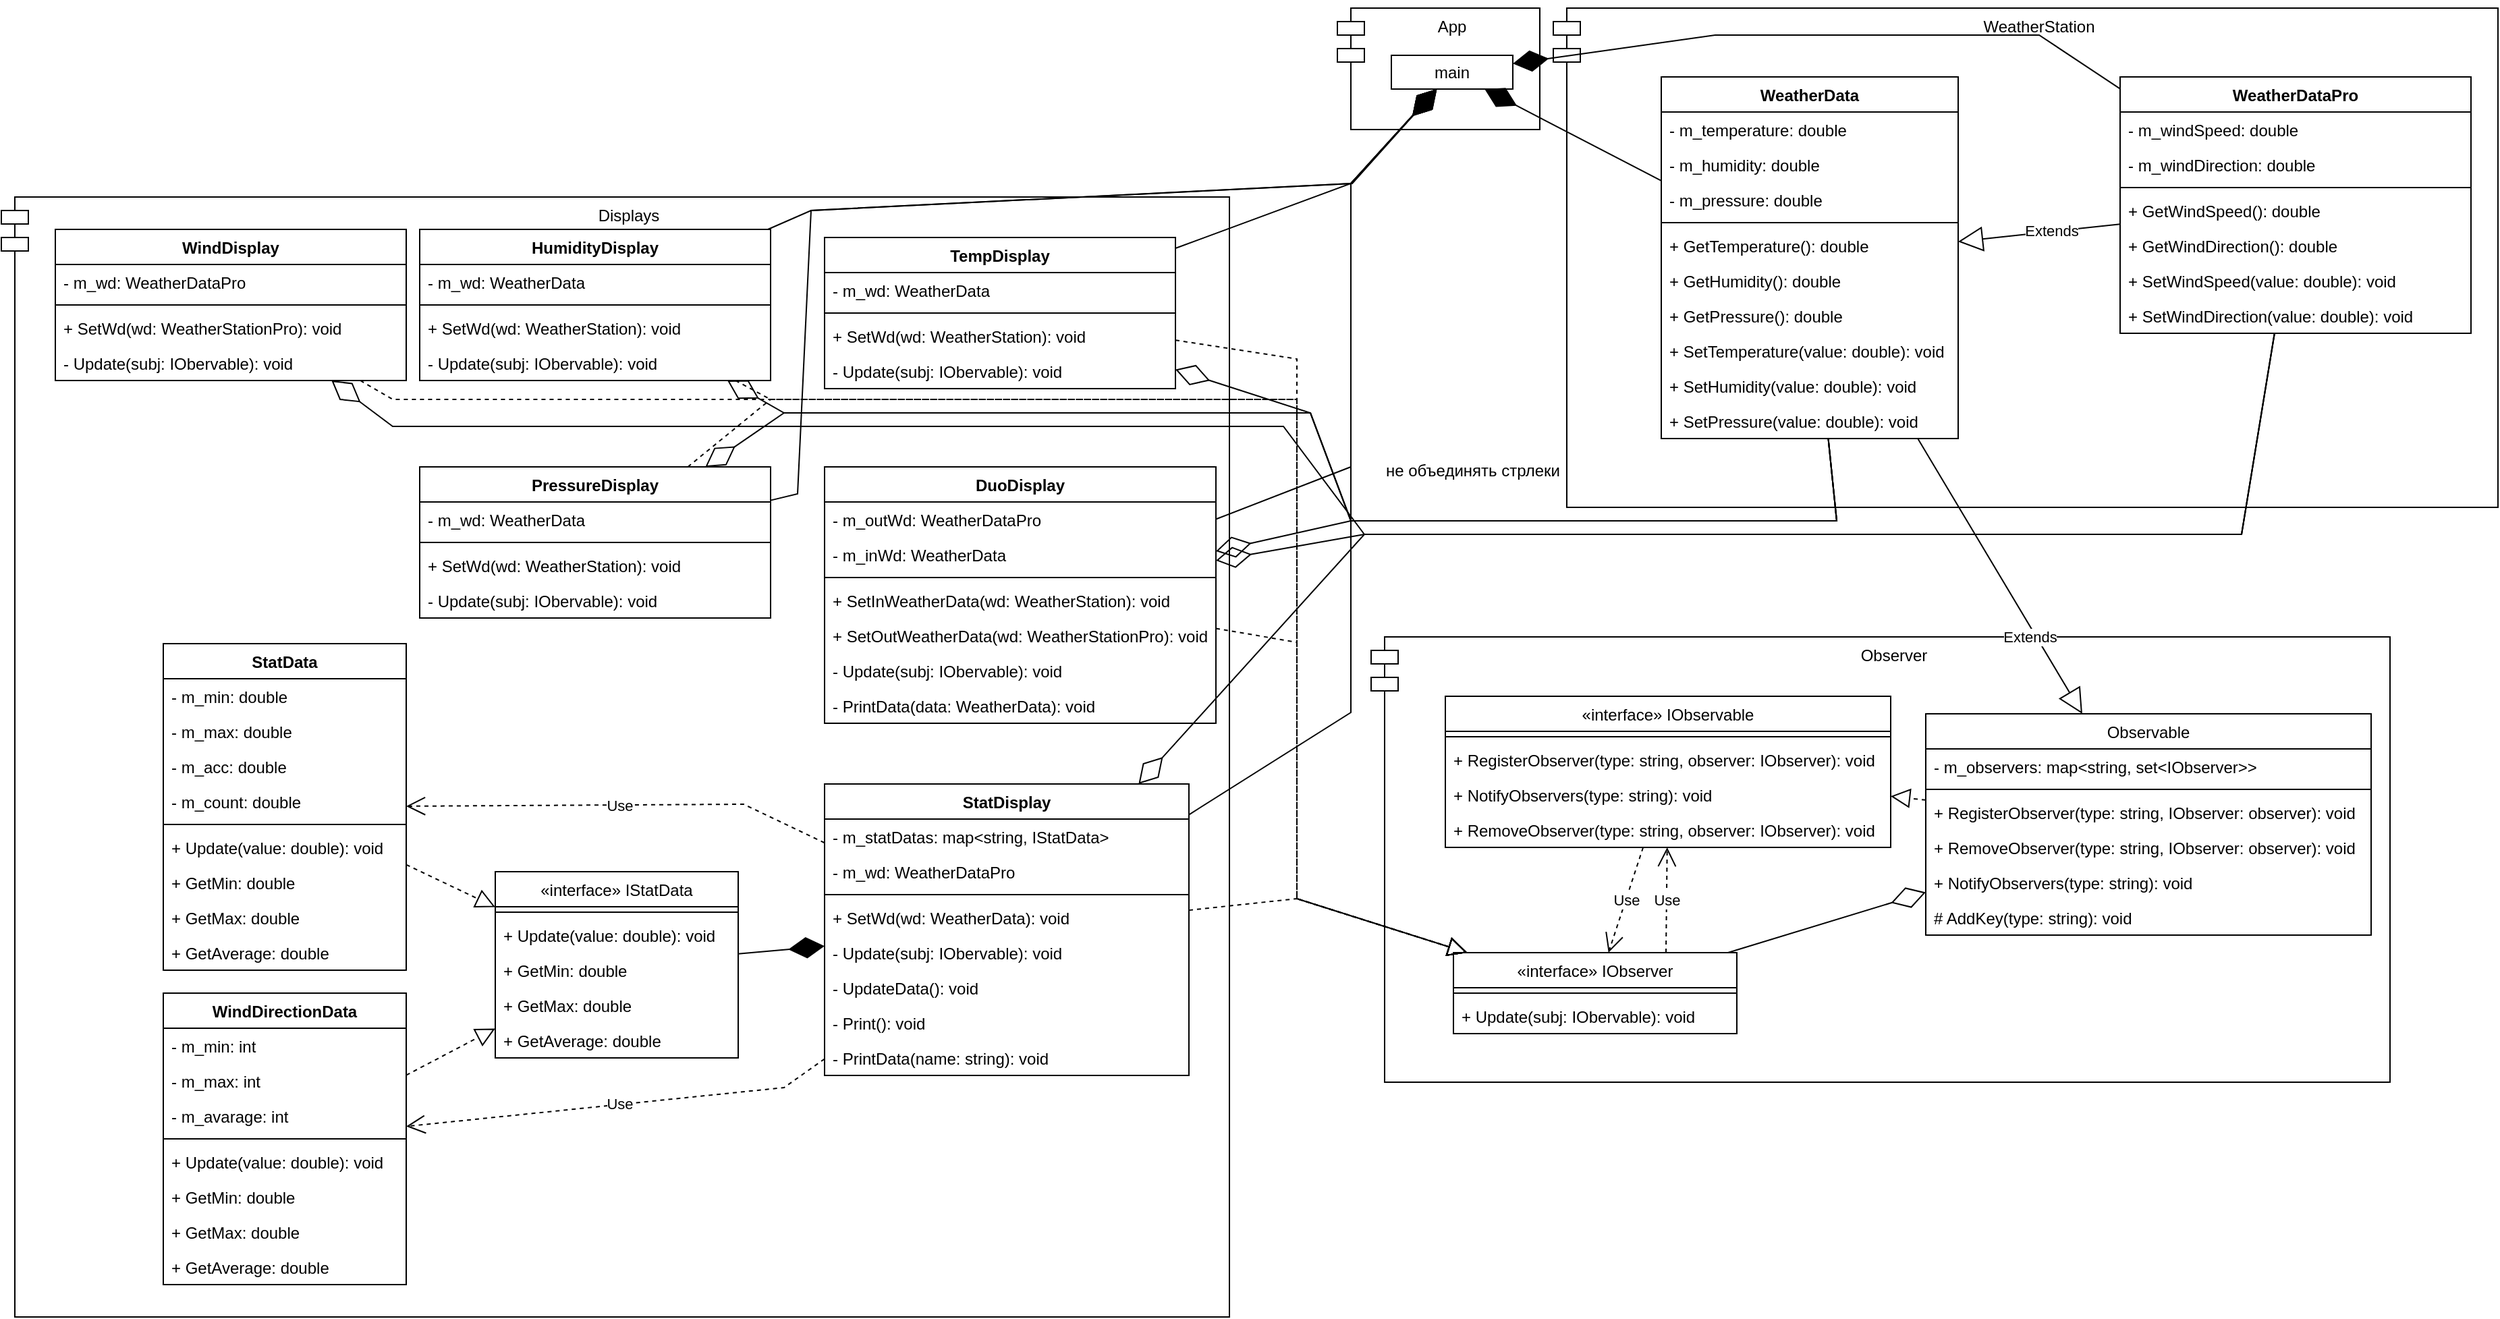 <mxfile version="24.7.17">
  <diagram name="Страница — 1" id="4deNuANHQ5EADNNbdOS4">
    <mxGraphModel dx="2531" dy="469" grid="1" gridSize="10" guides="1" tooltips="1" connect="1" arrows="1" fold="1" page="1" pageScale="1" pageWidth="827" pageHeight="1169" math="0" shadow="0">
      <root>
        <mxCell id="0" />
        <mxCell id="1" parent="0" />
        <mxCell id="X9zF3I0g8b5chQOHOK3T-1" value="App" style="shape=module;align=left;spacingLeft=20;align=center;verticalAlign=top;whiteSpace=wrap;html=1;" parent="1" vertex="1">
          <mxGeometry x="30" y="10" width="150" height="90" as="geometry" />
        </mxCell>
        <mxCell id="X9zF3I0g8b5chQOHOK3T-2" value="main" style="html=1;whiteSpace=wrap;" parent="1" vertex="1">
          <mxGeometry x="70" y="45" width="90" height="25" as="geometry" />
        </mxCell>
        <mxCell id="X9zF3I0g8b5chQOHOK3T-3" value="WeatherStation" style="shape=module;align=left;spacingLeft=20;align=center;verticalAlign=top;whiteSpace=wrap;html=1;" parent="1" vertex="1">
          <mxGeometry x="190" y="10" width="700" height="370" as="geometry" />
        </mxCell>
        <mxCell id="X9zF3I0g8b5chQOHOK3T-8" value="WeatherData" style="swimlane;fontStyle=1;align=center;verticalAlign=top;childLayout=stackLayout;horizontal=1;startSize=26;horizontalStack=0;resizeParent=1;resizeParentMax=0;resizeLast=0;collapsible=1;marginBottom=0;whiteSpace=wrap;html=1;" parent="1" vertex="1">
          <mxGeometry x="270" y="61" width="220" height="268" as="geometry" />
        </mxCell>
        <mxCell id="X9zF3I0g8b5chQOHOK3T-11" value="- m_temperature: double" style="text;strokeColor=none;fillColor=none;align=left;verticalAlign=top;spacingLeft=4;spacingRight=4;overflow=hidden;rotatable=0;points=[[0,0.5],[1,0.5]];portConstraint=eastwest;whiteSpace=wrap;html=1;" parent="X9zF3I0g8b5chQOHOK3T-8" vertex="1">
          <mxGeometry y="26" width="220" height="26" as="geometry" />
        </mxCell>
        <mxCell id="X9zF3I0g8b5chQOHOK3T-18" value="- m_humidity: double" style="text;strokeColor=none;fillColor=none;align=left;verticalAlign=top;spacingLeft=4;spacingRight=4;overflow=hidden;rotatable=0;points=[[0,0.5],[1,0.5]];portConstraint=eastwest;whiteSpace=wrap;html=1;" parent="X9zF3I0g8b5chQOHOK3T-8" vertex="1">
          <mxGeometry y="52" width="220" height="26" as="geometry" />
        </mxCell>
        <mxCell id="X9zF3I0g8b5chQOHOK3T-17" value="- m_pressure: double" style="text;strokeColor=none;fillColor=none;align=left;verticalAlign=top;spacingLeft=4;spacingRight=4;overflow=hidden;rotatable=0;points=[[0,0.5],[1,0.5]];portConstraint=eastwest;whiteSpace=wrap;html=1;" parent="X9zF3I0g8b5chQOHOK3T-8" vertex="1">
          <mxGeometry y="78" width="220" height="26" as="geometry" />
        </mxCell>
        <mxCell id="X9zF3I0g8b5chQOHOK3T-10" value="" style="line;strokeWidth=1;fillColor=none;align=left;verticalAlign=middle;spacingTop=-1;spacingLeft=3;spacingRight=3;rotatable=0;labelPosition=right;points=[];portConstraint=eastwest;strokeColor=inherit;" parent="X9zF3I0g8b5chQOHOK3T-8" vertex="1">
          <mxGeometry y="104" width="220" height="8" as="geometry" />
        </mxCell>
        <mxCell id="X9zF3I0g8b5chQOHOK3T-9" value="+ GetTemperature(): double" style="text;strokeColor=none;fillColor=none;align=left;verticalAlign=top;spacingLeft=4;spacingRight=4;overflow=hidden;rotatable=0;points=[[0,0.5],[1,0.5]];portConstraint=eastwest;whiteSpace=wrap;html=1;" parent="X9zF3I0g8b5chQOHOK3T-8" vertex="1">
          <mxGeometry y="112" width="220" height="26" as="geometry" />
        </mxCell>
        <mxCell id="X9zF3I0g8b5chQOHOK3T-12" value="+ GetHumidity(): double" style="text;strokeColor=none;fillColor=none;align=left;verticalAlign=top;spacingLeft=4;spacingRight=4;overflow=hidden;rotatable=0;points=[[0,0.5],[1,0.5]];portConstraint=eastwest;whiteSpace=wrap;html=1;" parent="X9zF3I0g8b5chQOHOK3T-8" vertex="1">
          <mxGeometry y="138" width="220" height="26" as="geometry" />
        </mxCell>
        <mxCell id="X9zF3I0g8b5chQOHOK3T-13" value="+ GetPressure(): double" style="text;strokeColor=none;fillColor=none;align=left;verticalAlign=top;spacingLeft=4;spacingRight=4;overflow=hidden;rotatable=0;points=[[0,0.5],[1,0.5]];portConstraint=eastwest;whiteSpace=wrap;html=1;" parent="X9zF3I0g8b5chQOHOK3T-8" vertex="1">
          <mxGeometry y="164" width="220" height="26" as="geometry" />
        </mxCell>
        <mxCell id="GiaRyGLhwe0pv0dSH9QE-2" value="+ SetTemperature(value: double): void" style="text;strokeColor=none;fillColor=none;align=left;verticalAlign=top;spacingLeft=4;spacingRight=4;overflow=hidden;rotatable=0;points=[[0,0.5],[1,0.5]];portConstraint=eastwest;whiteSpace=wrap;html=1;" parent="X9zF3I0g8b5chQOHOK3T-8" vertex="1">
          <mxGeometry y="190" width="220" height="26" as="geometry" />
        </mxCell>
        <mxCell id="GiaRyGLhwe0pv0dSH9QE-3" value="+ SetHumidity(value: double): void" style="text;strokeColor=none;fillColor=none;align=left;verticalAlign=top;spacingLeft=4;spacingRight=4;overflow=hidden;rotatable=0;points=[[0,0.5],[1,0.5]];portConstraint=eastwest;whiteSpace=wrap;html=1;" parent="X9zF3I0g8b5chQOHOK3T-8" vertex="1">
          <mxGeometry y="216" width="220" height="26" as="geometry" />
        </mxCell>
        <mxCell id="GiaRyGLhwe0pv0dSH9QE-1" value="+ SetPressure(value: double): void" style="text;strokeColor=none;fillColor=none;align=left;verticalAlign=top;spacingLeft=4;spacingRight=4;overflow=hidden;rotatable=0;points=[[0,0.5],[1,0.5]];portConstraint=eastwest;whiteSpace=wrap;html=1;" parent="X9zF3I0g8b5chQOHOK3T-8" vertex="1">
          <mxGeometry y="242" width="220" height="26" as="geometry" />
        </mxCell>
        <mxCell id="X9zF3I0g8b5chQOHOK3T-22" value="Observer" style="shape=module;align=left;spacingLeft=20;align=center;verticalAlign=top;whiteSpace=wrap;html=1;" parent="1" vertex="1">
          <mxGeometry x="55" y="476" width="755" height="330" as="geometry" />
        </mxCell>
        <mxCell id="X9zF3I0g8b5chQOHOK3T-24" value="&lt;span style=&quot;font-weight: 400;&quot;&gt;«interface» IObserver&lt;/span&gt;" style="swimlane;fontStyle=1;align=center;verticalAlign=top;childLayout=stackLayout;horizontal=1;startSize=26;horizontalStack=0;resizeParent=1;resizeParentMax=0;resizeLast=0;collapsible=1;marginBottom=0;whiteSpace=wrap;html=1;" parent="1" vertex="1">
          <mxGeometry x="116" y="710" width="210" height="60" as="geometry" />
        </mxCell>
        <mxCell id="X9zF3I0g8b5chQOHOK3T-26" value="" style="line;strokeWidth=1;fillColor=none;align=left;verticalAlign=middle;spacingTop=-1;spacingLeft=3;spacingRight=3;rotatable=0;labelPosition=right;points=[];portConstraint=eastwest;strokeColor=inherit;" parent="X9zF3I0g8b5chQOHOK3T-24" vertex="1">
          <mxGeometry y="26" width="210" height="8" as="geometry" />
        </mxCell>
        <mxCell id="X9zF3I0g8b5chQOHOK3T-27" value="+ Update(subj: IObervable): void" style="text;strokeColor=none;fillColor=none;align=left;verticalAlign=top;spacingLeft=4;spacingRight=4;overflow=hidden;rotatable=0;points=[[0,0.5],[1,0.5]];portConstraint=eastwest;whiteSpace=wrap;html=1;" parent="X9zF3I0g8b5chQOHOK3T-24" vertex="1">
          <mxGeometry y="34" width="210" height="26" as="geometry" />
        </mxCell>
        <mxCell id="X9zF3I0g8b5chQOHOK3T-30" value="&lt;span style=&quot;font-weight: 400;&quot;&gt;«interface» IObservable&lt;/span&gt;" style="swimlane;fontStyle=1;align=center;verticalAlign=top;childLayout=stackLayout;horizontal=1;startSize=26;horizontalStack=0;resizeParent=1;resizeParentMax=0;resizeLast=0;collapsible=1;marginBottom=0;whiteSpace=wrap;html=1;" parent="1" vertex="1">
          <mxGeometry x="110" y="520" width="330" height="112" as="geometry" />
        </mxCell>
        <mxCell id="X9zF3I0g8b5chQOHOK3T-31" value="" style="line;strokeWidth=1;fillColor=none;align=left;verticalAlign=middle;spacingTop=-1;spacingLeft=3;spacingRight=3;rotatable=0;labelPosition=right;points=[];portConstraint=eastwest;strokeColor=inherit;" parent="X9zF3I0g8b5chQOHOK3T-30" vertex="1">
          <mxGeometry y="26" width="330" height="8" as="geometry" />
        </mxCell>
        <mxCell id="X9zF3I0g8b5chQOHOK3T-32" value="+ RegisterObserver(type: string, observer: IObserver): void" style="text;strokeColor=none;fillColor=none;align=left;verticalAlign=top;spacingLeft=4;spacingRight=4;overflow=hidden;rotatable=0;points=[[0,0.5],[1,0.5]];portConstraint=eastwest;whiteSpace=wrap;html=1;" parent="X9zF3I0g8b5chQOHOK3T-30" vertex="1">
          <mxGeometry y="34" width="330" height="26" as="geometry" />
        </mxCell>
        <mxCell id="X9zF3I0g8b5chQOHOK3T-34" value="+ NotifyObservers(type: string): void" style="text;strokeColor=none;fillColor=none;align=left;verticalAlign=top;spacingLeft=4;spacingRight=4;overflow=hidden;rotatable=0;points=[[0,0.5],[1,0.5]];portConstraint=eastwest;whiteSpace=wrap;html=1;" parent="X9zF3I0g8b5chQOHOK3T-30" vertex="1">
          <mxGeometry y="60" width="330" height="26" as="geometry" />
        </mxCell>
        <mxCell id="X9zF3I0g8b5chQOHOK3T-33" value="+ RemoveObserver(type: string, observer: IObserver): void" style="text;strokeColor=none;fillColor=none;align=left;verticalAlign=top;spacingLeft=4;spacingRight=4;overflow=hidden;rotatable=0;points=[[0,0.5],[1,0.5]];portConstraint=eastwest;whiteSpace=wrap;html=1;" parent="X9zF3I0g8b5chQOHOK3T-30" vertex="1">
          <mxGeometry y="86" width="330" height="26" as="geometry" />
        </mxCell>
        <mxCell id="X9zF3I0g8b5chQOHOK3T-35" value="Use" style="endArrow=open;endSize=12;dashed=1;html=1;rounded=0;" parent="1" source="X9zF3I0g8b5chQOHOK3T-30" target="X9zF3I0g8b5chQOHOK3T-24" edge="1">
          <mxGeometry width="160" relative="1" as="geometry">
            <mxPoint x="270" y="600" as="sourcePoint" />
            <mxPoint x="430" y="600" as="targetPoint" />
          </mxGeometry>
        </mxCell>
        <mxCell id="X9zF3I0g8b5chQOHOK3T-36" value="&lt;span style=&quot;font-weight: normal;&quot;&gt;Observable&lt;/span&gt;" style="swimlane;fontStyle=1;align=center;verticalAlign=top;childLayout=stackLayout;horizontal=1;startSize=26;horizontalStack=0;resizeParent=1;resizeParentMax=0;resizeLast=0;collapsible=1;marginBottom=0;whiteSpace=wrap;html=1;" parent="1" vertex="1">
          <mxGeometry x="466" y="533" width="330" height="164" as="geometry" />
        </mxCell>
        <mxCell id="X9zF3I0g8b5chQOHOK3T-37" value="- m_observers: map&amp;lt;string, set&amp;lt;IObserver&amp;gt;&amp;gt;" style="text;strokeColor=none;fillColor=none;align=left;verticalAlign=top;spacingLeft=4;spacingRight=4;overflow=hidden;rotatable=0;points=[[0,0.5],[1,0.5]];portConstraint=eastwest;whiteSpace=wrap;html=1;" parent="X9zF3I0g8b5chQOHOK3T-36" vertex="1">
          <mxGeometry y="26" width="330" height="26" as="geometry" />
        </mxCell>
        <mxCell id="X9zF3I0g8b5chQOHOK3T-38" value="" style="line;strokeWidth=1;fillColor=none;align=left;verticalAlign=middle;spacingTop=-1;spacingLeft=3;spacingRight=3;rotatable=0;labelPosition=right;points=[];portConstraint=eastwest;strokeColor=inherit;" parent="X9zF3I0g8b5chQOHOK3T-36" vertex="1">
          <mxGeometry y="52" width="330" height="8" as="geometry" />
        </mxCell>
        <mxCell id="X9zF3I0g8b5chQOHOK3T-46" value="+ RegisterObserver(type: string,&amp;nbsp;IObserver: observer): void" style="text;strokeColor=none;fillColor=none;align=left;verticalAlign=top;spacingLeft=4;spacingRight=4;overflow=hidden;rotatable=0;points=[[0,0.5],[1,0.5]];portConstraint=eastwest;whiteSpace=wrap;html=1;" parent="X9zF3I0g8b5chQOHOK3T-36" vertex="1">
          <mxGeometry y="60" width="330" height="26" as="geometry" />
        </mxCell>
        <mxCell id="X9zF3I0g8b5chQOHOK3T-48" value="+ RemoveObserver(type: string,&amp;nbsp;IObserver: observer): void" style="text;strokeColor=none;fillColor=none;align=left;verticalAlign=top;spacingLeft=4;spacingRight=4;overflow=hidden;rotatable=0;points=[[0,0.5],[1,0.5]];portConstraint=eastwest;whiteSpace=wrap;html=1;" parent="X9zF3I0g8b5chQOHOK3T-36" vertex="1">
          <mxGeometry y="86" width="330" height="26" as="geometry" />
        </mxCell>
        <mxCell id="X9zF3I0g8b5chQOHOK3T-47" value="+ NotifyObservers(type: string): void" style="text;strokeColor=none;fillColor=none;align=left;verticalAlign=top;spacingLeft=4;spacingRight=4;overflow=hidden;rotatable=0;points=[[0,0.5],[1,0.5]];portConstraint=eastwest;whiteSpace=wrap;html=1;" parent="X9zF3I0g8b5chQOHOK3T-36" vertex="1">
          <mxGeometry y="112" width="330" height="26" as="geometry" />
        </mxCell>
        <mxCell id="VK-JiEZhi4kKgWjQG9cV-28" value="# AddKey(type: string): void" style="text;strokeColor=none;fillColor=none;align=left;verticalAlign=top;spacingLeft=4;spacingRight=4;overflow=hidden;rotatable=0;points=[[0,0.5],[1,0.5]];portConstraint=eastwest;whiteSpace=wrap;html=1;" vertex="1" parent="X9zF3I0g8b5chQOHOK3T-36">
          <mxGeometry y="138" width="330" height="26" as="geometry" />
        </mxCell>
        <mxCell id="X9zF3I0g8b5chQOHOK3T-40" value="" style="endArrow=block;dashed=1;endFill=0;endSize=12;html=1;rounded=0;" parent="1" source="X9zF3I0g8b5chQOHOK3T-36" target="X9zF3I0g8b5chQOHOK3T-30" edge="1">
          <mxGeometry width="160" relative="1" as="geometry">
            <mxPoint x="360" y="570" as="sourcePoint" />
            <mxPoint x="520" y="570" as="targetPoint" />
          </mxGeometry>
        </mxCell>
        <mxCell id="X9zF3I0g8b5chQOHOK3T-41" value="" style="endArrow=diamondThin;endFill=0;endSize=24;html=1;rounded=0;" parent="1" source="X9zF3I0g8b5chQOHOK3T-24" target="X9zF3I0g8b5chQOHOK3T-36" edge="1">
          <mxGeometry width="160" relative="1" as="geometry">
            <mxPoint x="300" y="580" as="sourcePoint" />
            <mxPoint x="460" y="580" as="targetPoint" />
          </mxGeometry>
        </mxCell>
        <mxCell id="X9zF3I0g8b5chQOHOK3T-50" value="Extends" style="endArrow=block;endSize=16;endFill=0;html=1;rounded=0;" parent="1" source="X9zF3I0g8b5chQOHOK3T-8" target="X9zF3I0g8b5chQOHOK3T-36" edge="1">
          <mxGeometry x="0.424" y="-4" width="160" relative="1" as="geometry">
            <mxPoint x="450" y="380" as="sourcePoint" />
            <mxPoint x="610" y="380" as="targetPoint" />
            <mxPoint as="offset" />
          </mxGeometry>
        </mxCell>
        <mxCell id="X9zF3I0g8b5chQOHOK3T-51" value="" style="endArrow=diamondThin;endFill=1;endSize=24;html=1;rounded=0;" parent="1" source="X9zF3I0g8b5chQOHOK3T-8" target="X9zF3I0g8b5chQOHOK3T-2" edge="1">
          <mxGeometry width="160" relative="1" as="geometry">
            <mxPoint x="330" y="260" as="sourcePoint" />
            <mxPoint x="490" y="260" as="targetPoint" />
            <Array as="points" />
          </mxGeometry>
        </mxCell>
        <mxCell id="X9zF3I0g8b5chQOHOK3T-52" value="Displays" style="shape=module;align=left;spacingLeft=20;align=center;verticalAlign=top;whiteSpace=wrap;html=1;" parent="1" vertex="1">
          <mxGeometry x="-960" y="150" width="910" height="830" as="geometry" />
        </mxCell>
        <mxCell id="jy5OdVflBe2gnvI7Ln2x-2" value="DuoDisplay" style="swimlane;fontStyle=1;align=center;verticalAlign=top;childLayout=stackLayout;horizontal=1;startSize=26;horizontalStack=0;resizeParent=1;resizeParentMax=0;resizeLast=0;collapsible=1;marginBottom=0;whiteSpace=wrap;html=1;" parent="1" vertex="1">
          <mxGeometry x="-350" y="350" width="290" height="190" as="geometry" />
        </mxCell>
        <mxCell id="jy5OdVflBe2gnvI7Ln2x-3" value="- m_outWd: WeatherDataPro" style="text;strokeColor=none;fillColor=none;align=left;verticalAlign=top;spacingLeft=4;spacingRight=4;overflow=hidden;rotatable=0;points=[[0,0.5],[1,0.5]];portConstraint=eastwest;whiteSpace=wrap;html=1;" parent="jy5OdVflBe2gnvI7Ln2x-2" vertex="1">
          <mxGeometry y="26" width="290" height="26" as="geometry" />
        </mxCell>
        <mxCell id="jy5OdVflBe2gnvI7Ln2x-7" value="- m_inWd: WeatherData" style="text;strokeColor=none;fillColor=none;align=left;verticalAlign=top;spacingLeft=4;spacingRight=4;overflow=hidden;rotatable=0;points=[[0,0.5],[1,0.5]];portConstraint=eastwest;whiteSpace=wrap;html=1;" parent="jy5OdVflBe2gnvI7Ln2x-2" vertex="1">
          <mxGeometry y="52" width="290" height="26" as="geometry" />
        </mxCell>
        <mxCell id="jy5OdVflBe2gnvI7Ln2x-4" value="" style="line;strokeWidth=1;fillColor=none;align=left;verticalAlign=middle;spacingTop=-1;spacingLeft=3;spacingRight=3;rotatable=0;labelPosition=right;points=[];portConstraint=eastwest;strokeColor=inherit;" parent="jy5OdVflBe2gnvI7Ln2x-2" vertex="1">
          <mxGeometry y="78" width="290" height="8" as="geometry" />
        </mxCell>
        <mxCell id="GiaRyGLhwe0pv0dSH9QE-6" value="+ SetInWeatherData(wd: WeatherStation): void" style="text;strokeColor=none;fillColor=none;align=left;verticalAlign=top;spacingLeft=4;spacingRight=4;overflow=hidden;rotatable=0;points=[[0,0.5],[1,0.5]];portConstraint=eastwest;whiteSpace=wrap;html=1;" parent="jy5OdVflBe2gnvI7Ln2x-2" vertex="1">
          <mxGeometry y="86" width="290" height="26" as="geometry" />
        </mxCell>
        <mxCell id="GiaRyGLhwe0pv0dSH9QE-8" value="+ SetOutWeatherData(wd: WeatherStationPro): void" style="text;strokeColor=none;fillColor=none;align=left;verticalAlign=top;spacingLeft=4;spacingRight=4;overflow=hidden;rotatable=0;points=[[0,0.5],[1,0.5]];portConstraint=eastwest;whiteSpace=wrap;html=1;" parent="jy5OdVflBe2gnvI7Ln2x-2" vertex="1">
          <mxGeometry y="112" width="290" height="26" as="geometry" />
        </mxCell>
        <mxCell id="GiaRyGLhwe0pv0dSH9QE-7" value="- Update(subj: IObervable): void" style="text;strokeColor=none;fillColor=none;align=left;verticalAlign=top;spacingLeft=4;spacingRight=4;overflow=hidden;rotatable=0;points=[[0,0.5],[1,0.5]];portConstraint=eastwest;whiteSpace=wrap;html=1;" parent="jy5OdVflBe2gnvI7Ln2x-2" vertex="1">
          <mxGeometry y="138" width="290" height="26" as="geometry" />
        </mxCell>
        <mxCell id="jy5OdVflBe2gnvI7Ln2x-11" value="- PrintData(data: WeatherData): void" style="text;strokeColor=none;fillColor=none;align=left;verticalAlign=top;spacingLeft=4;spacingRight=4;overflow=hidden;rotatable=0;points=[[0,0.5],[1,0.5]];portConstraint=eastwest;whiteSpace=wrap;html=1;" parent="jy5OdVflBe2gnvI7Ln2x-2" vertex="1">
          <mxGeometry y="164" width="290" height="26" as="geometry" />
        </mxCell>
        <mxCell id="jy5OdVflBe2gnvI7Ln2x-6" value="" style="endArrow=block;dashed=1;endFill=0;endSize=12;html=1;rounded=0;" parent="1" source="jy5OdVflBe2gnvI7Ln2x-2" target="X9zF3I0g8b5chQOHOK3T-24" edge="1">
          <mxGeometry width="160" relative="1" as="geometry">
            <mxPoint x="-10" y="530" as="sourcePoint" />
            <mxPoint x="150" y="530" as="targetPoint" />
            <Array as="points">
              <mxPoint y="480" />
              <mxPoint y="670" />
            </Array>
          </mxGeometry>
        </mxCell>
        <mxCell id="jy5OdVflBe2gnvI7Ln2x-8" value="" style="endArrow=diamondThin;endFill=0;endSize=24;html=1;rounded=0;" parent="1" source="X9zF3I0g8b5chQOHOK3T-8" target="jy5OdVflBe2gnvI7Ln2x-2" edge="1">
          <mxGeometry width="160" relative="1" as="geometry">
            <mxPoint x="130" y="340" as="sourcePoint" />
            <mxPoint x="290" y="340" as="targetPoint" />
            <Array as="points">
              <mxPoint x="400" y="390" />
              <mxPoint x="40" y="390" />
            </Array>
          </mxGeometry>
        </mxCell>
        <mxCell id="jy5OdVflBe2gnvI7Ln2x-10" value="" style="endArrow=diamondThin;endFill=1;endSize=24;html=1;rounded=0;" parent="1" source="jy5OdVflBe2gnvI7Ln2x-2" target="X9zF3I0g8b5chQOHOK3T-2" edge="1">
          <mxGeometry width="160" relative="1" as="geometry">
            <mxPoint x="200" y="270" as="sourcePoint" />
            <mxPoint x="360" y="270" as="targetPoint" />
            <Array as="points">
              <mxPoint x="40" y="350" />
              <mxPoint x="40" y="140" />
            </Array>
          </mxGeometry>
        </mxCell>
        <mxCell id="sj0c-3lDdfk8E5ISv7-K-1" value="Use" style="endArrow=open;endSize=12;dashed=1;html=1;rounded=0;exitX=0.75;exitY=0;exitDx=0;exitDy=0;" parent="1" source="X9zF3I0g8b5chQOHOK3T-24" target="X9zF3I0g8b5chQOHOK3T-30" edge="1">
          <mxGeometry width="160" relative="1" as="geometry">
            <mxPoint x="320" y="510" as="sourcePoint" />
            <mxPoint x="480" y="510" as="targetPoint" />
          </mxGeometry>
        </mxCell>
        <mxCell id="QqCwkjAcs5MWriy0Zw_p-1" value="TempDisplay" style="swimlane;fontStyle=1;align=center;verticalAlign=top;childLayout=stackLayout;horizontal=1;startSize=26;horizontalStack=0;resizeParent=1;resizeParentMax=0;resizeLast=0;collapsible=1;marginBottom=0;whiteSpace=wrap;html=1;" parent="1" vertex="1">
          <mxGeometry x="-350" y="180" width="260" height="112" as="geometry" />
        </mxCell>
        <mxCell id="g-EibEhJeNvSMXJYBc18-1" value="- m_wd: WeatherData" style="text;strokeColor=none;fillColor=none;align=left;verticalAlign=top;spacingLeft=4;spacingRight=4;overflow=hidden;rotatable=0;points=[[0,0.5],[1,0.5]];portConstraint=eastwest;whiteSpace=wrap;html=1;" parent="QqCwkjAcs5MWriy0Zw_p-1" vertex="1">
          <mxGeometry y="26" width="260" height="26" as="geometry" />
        </mxCell>
        <mxCell id="QqCwkjAcs5MWriy0Zw_p-2" value="" style="line;strokeWidth=1;fillColor=none;align=left;verticalAlign=middle;spacingTop=-1;spacingLeft=3;spacingRight=3;rotatable=0;labelPosition=right;points=[];portConstraint=eastwest;strokeColor=inherit;" parent="QqCwkjAcs5MWriy0Zw_p-1" vertex="1">
          <mxGeometry y="52" width="260" height="8" as="geometry" />
        </mxCell>
        <mxCell id="GiaRyGLhwe0pv0dSH9QE-9" value="+ SetWd(wd: WeatherStation): void" style="text;strokeColor=none;fillColor=none;align=left;verticalAlign=top;spacingLeft=4;spacingRight=4;overflow=hidden;rotatable=0;points=[[0,0.5],[1,0.5]];portConstraint=eastwest;whiteSpace=wrap;html=1;" parent="QqCwkjAcs5MWriy0Zw_p-1" vertex="1">
          <mxGeometry y="60" width="260" height="26" as="geometry" />
        </mxCell>
        <mxCell id="QqCwkjAcs5MWriy0Zw_p-3" value="- Update(subj: IObervable): void" style="text;strokeColor=none;fillColor=none;align=left;verticalAlign=top;spacingLeft=4;spacingRight=4;overflow=hidden;rotatable=0;points=[[0,0.5],[1,0.5]];portConstraint=eastwest;whiteSpace=wrap;html=1;" parent="QqCwkjAcs5MWriy0Zw_p-1" vertex="1">
          <mxGeometry y="86" width="260" height="26" as="geometry" />
        </mxCell>
        <mxCell id="QqCwkjAcs5MWriy0Zw_p-4" value="StatDisplay" style="swimlane;fontStyle=1;align=center;verticalAlign=top;childLayout=stackLayout;horizontal=1;startSize=26;horizontalStack=0;resizeParent=1;resizeParentMax=0;resizeLast=0;collapsible=1;marginBottom=0;whiteSpace=wrap;html=1;" parent="1" vertex="1">
          <mxGeometry x="-350" y="585" width="270" height="216" as="geometry" />
        </mxCell>
        <mxCell id="QqCwkjAcs5MWriy0Zw_p-7" value="- m_statDatas: map&amp;lt;string, IStatData&amp;gt;" style="text;strokeColor=none;fillColor=none;align=left;verticalAlign=top;spacingLeft=4;spacingRight=4;overflow=hidden;rotatable=0;points=[[0,0.5],[1,0.5]];portConstraint=eastwest;whiteSpace=wrap;html=1;" parent="QqCwkjAcs5MWriy0Zw_p-4" vertex="1">
          <mxGeometry y="26" width="270" height="26" as="geometry" />
        </mxCell>
        <mxCell id="g-EibEhJeNvSMXJYBc18-44" value="- m_wd: WeatherDataPro" style="text;strokeColor=none;fillColor=none;align=left;verticalAlign=top;spacingLeft=4;spacingRight=4;overflow=hidden;rotatable=0;points=[[0,0.5],[1,0.5]];portConstraint=eastwest;whiteSpace=wrap;html=1;" parent="QqCwkjAcs5MWriy0Zw_p-4" vertex="1">
          <mxGeometry y="52" width="270" height="26" as="geometry" />
        </mxCell>
        <mxCell id="QqCwkjAcs5MWriy0Zw_p-15" value="" style="line;strokeWidth=1;fillColor=none;align=left;verticalAlign=middle;spacingTop=-1;spacingLeft=3;spacingRight=3;rotatable=0;labelPosition=right;points=[];portConstraint=eastwest;strokeColor=inherit;" parent="QqCwkjAcs5MWriy0Zw_p-4" vertex="1">
          <mxGeometry y="78" width="270" height="8" as="geometry" />
        </mxCell>
        <mxCell id="VK-JiEZhi4kKgWjQG9cV-25" value="+ SetWd(wd: WeatherData): void" style="text;strokeColor=none;fillColor=none;align=left;verticalAlign=top;spacingLeft=4;spacingRight=4;overflow=hidden;rotatable=0;points=[[0,0.5],[1,0.5]];portConstraint=eastwest;whiteSpace=wrap;html=1;" vertex="1" parent="QqCwkjAcs5MWriy0Zw_p-4">
          <mxGeometry y="86" width="270" height="26" as="geometry" />
        </mxCell>
        <mxCell id="g-EibEhJeNvSMXJYBc18-2" value="- Update(subj: IObervable): void" style="text;strokeColor=none;fillColor=none;align=left;verticalAlign=top;spacingLeft=4;spacingRight=4;overflow=hidden;rotatable=0;points=[[0,0.5],[1,0.5]];portConstraint=eastwest;whiteSpace=wrap;html=1;" parent="QqCwkjAcs5MWriy0Zw_p-4" vertex="1">
          <mxGeometry y="112" width="270" height="26" as="geometry" />
        </mxCell>
        <mxCell id="VK-JiEZhi4kKgWjQG9cV-27" value="- UpdateData(): void" style="text;strokeColor=none;fillColor=none;align=left;verticalAlign=top;spacingLeft=4;spacingRight=4;overflow=hidden;rotatable=0;points=[[0,0.5],[1,0.5]];portConstraint=eastwest;whiteSpace=wrap;html=1;" vertex="1" parent="QqCwkjAcs5MWriy0Zw_p-4">
          <mxGeometry y="138" width="270" height="26" as="geometry" />
        </mxCell>
        <mxCell id="VK-JiEZhi4kKgWjQG9cV-26" value="- Print(): void" style="text;strokeColor=none;fillColor=none;align=left;verticalAlign=top;spacingLeft=4;spacingRight=4;overflow=hidden;rotatable=0;points=[[0,0.5],[1,0.5]];portConstraint=eastwest;whiteSpace=wrap;html=1;" vertex="1" parent="QqCwkjAcs5MWriy0Zw_p-4">
          <mxGeometry y="164" width="270" height="26" as="geometry" />
        </mxCell>
        <mxCell id="QqCwkjAcs5MWriy0Zw_p-18" value="- PrintData(name: string): void" style="text;strokeColor=none;fillColor=none;align=left;verticalAlign=top;spacingLeft=4;spacingRight=4;overflow=hidden;rotatable=0;points=[[0,0.5],[1,0.5]];portConstraint=eastwest;whiteSpace=wrap;html=1;" parent="QqCwkjAcs5MWriy0Zw_p-4" vertex="1">
          <mxGeometry y="190" width="270" height="26" as="geometry" />
        </mxCell>
        <mxCell id="QqCwkjAcs5MWriy0Zw_p-21" value="StatData" style="swimlane;fontStyle=1;align=center;verticalAlign=top;childLayout=stackLayout;horizontal=1;startSize=26;horizontalStack=0;resizeParent=1;resizeParentMax=0;resizeLast=0;collapsible=1;marginBottom=0;whiteSpace=wrap;html=1;" parent="1" vertex="1">
          <mxGeometry x="-840" y="481" width="180" height="242" as="geometry" />
        </mxCell>
        <mxCell id="QqCwkjAcs5MWriy0Zw_p-22" value="- m_min: double" style="text;strokeColor=none;fillColor=none;align=left;verticalAlign=top;spacingLeft=4;spacingRight=4;overflow=hidden;rotatable=0;points=[[0,0.5],[1,0.5]];portConstraint=eastwest;whiteSpace=wrap;html=1;" parent="QqCwkjAcs5MWriy0Zw_p-21" vertex="1">
          <mxGeometry y="26" width="180" height="26" as="geometry" />
        </mxCell>
        <mxCell id="QqCwkjAcs5MWriy0Zw_p-25" value="- m_max: double" style="text;strokeColor=none;fillColor=none;align=left;verticalAlign=top;spacingLeft=4;spacingRight=4;overflow=hidden;rotatable=0;points=[[0,0.5],[1,0.5]];portConstraint=eastwest;whiteSpace=wrap;html=1;" parent="QqCwkjAcs5MWriy0Zw_p-21" vertex="1">
          <mxGeometry y="52" width="180" height="26" as="geometry" />
        </mxCell>
        <mxCell id="QqCwkjAcs5MWriy0Zw_p-26" value="- m_acc: double" style="text;strokeColor=none;fillColor=none;align=left;verticalAlign=top;spacingLeft=4;spacingRight=4;overflow=hidden;rotatable=0;points=[[0,0.5],[1,0.5]];portConstraint=eastwest;whiteSpace=wrap;html=1;" parent="QqCwkjAcs5MWriy0Zw_p-21" vertex="1">
          <mxGeometry y="78" width="180" height="26" as="geometry" />
        </mxCell>
        <mxCell id="VK-JiEZhi4kKgWjQG9cV-1" value="- m_count: double" style="text;strokeColor=none;fillColor=none;align=left;verticalAlign=top;spacingLeft=4;spacingRight=4;overflow=hidden;rotatable=0;points=[[0,0.5],[1,0.5]];portConstraint=eastwest;whiteSpace=wrap;html=1;" vertex="1" parent="QqCwkjAcs5MWriy0Zw_p-21">
          <mxGeometry y="104" width="180" height="26" as="geometry" />
        </mxCell>
        <mxCell id="QqCwkjAcs5MWriy0Zw_p-23" value="" style="line;strokeWidth=1;fillColor=none;align=left;verticalAlign=middle;spacingTop=-1;spacingLeft=3;spacingRight=3;rotatable=0;labelPosition=right;points=[];portConstraint=eastwest;strokeColor=inherit;" parent="QqCwkjAcs5MWriy0Zw_p-21" vertex="1">
          <mxGeometry y="130" width="180" height="8" as="geometry" />
        </mxCell>
        <mxCell id="QqCwkjAcs5MWriy0Zw_p-24" value="+ Update(value: double): void" style="text;strokeColor=none;fillColor=none;align=left;verticalAlign=top;spacingLeft=4;spacingRight=4;overflow=hidden;rotatable=0;points=[[0,0.5],[1,0.5]];portConstraint=eastwest;whiteSpace=wrap;html=1;" parent="QqCwkjAcs5MWriy0Zw_p-21" vertex="1">
          <mxGeometry y="138" width="180" height="26" as="geometry" />
        </mxCell>
        <mxCell id="QqCwkjAcs5MWriy0Zw_p-27" value="+ GetMin: double" style="text;strokeColor=none;fillColor=none;align=left;verticalAlign=top;spacingLeft=4;spacingRight=4;overflow=hidden;rotatable=0;points=[[0,0.5],[1,0.5]];portConstraint=eastwest;whiteSpace=wrap;html=1;" parent="QqCwkjAcs5MWriy0Zw_p-21" vertex="1">
          <mxGeometry y="164" width="180" height="26" as="geometry" />
        </mxCell>
        <mxCell id="QqCwkjAcs5MWriy0Zw_p-28" value="+ GetMax: double" style="text;strokeColor=none;fillColor=none;align=left;verticalAlign=top;spacingLeft=4;spacingRight=4;overflow=hidden;rotatable=0;points=[[0,0.5],[1,0.5]];portConstraint=eastwest;whiteSpace=wrap;html=1;" parent="QqCwkjAcs5MWriy0Zw_p-21" vertex="1">
          <mxGeometry y="190" width="180" height="26" as="geometry" />
        </mxCell>
        <mxCell id="QqCwkjAcs5MWriy0Zw_p-29" value="+ GetAverage: double" style="text;strokeColor=none;fillColor=none;align=left;verticalAlign=top;spacingLeft=4;spacingRight=4;overflow=hidden;rotatable=0;points=[[0,0.5],[1,0.5]];portConstraint=eastwest;whiteSpace=wrap;html=1;" parent="QqCwkjAcs5MWriy0Zw_p-21" vertex="1">
          <mxGeometry y="216" width="180" height="26" as="geometry" />
        </mxCell>
        <mxCell id="QqCwkjAcs5MWriy0Zw_p-32" value="" style="endArrow=block;dashed=1;endFill=0;endSize=12;html=1;rounded=0;" parent="1" source="QqCwkjAcs5MWriy0Zw_p-4" target="X9zF3I0g8b5chQOHOK3T-24" edge="1">
          <mxGeometry width="160" relative="1" as="geometry">
            <mxPoint x="-78" y="508" as="sourcePoint" />
            <mxPoint x="164" y="650" as="targetPoint" />
            <Array as="points">
              <mxPoint y="670" />
            </Array>
          </mxGeometry>
        </mxCell>
        <mxCell id="QqCwkjAcs5MWriy0Zw_p-33" value="" style="endArrow=block;dashed=1;endFill=0;endSize=12;html=1;rounded=0;" parent="1" source="QqCwkjAcs5MWriy0Zw_p-1" target="X9zF3I0g8b5chQOHOK3T-24" edge="1">
          <mxGeometry width="160" relative="1" as="geometry">
            <mxPoint x="-60" y="626" as="sourcePoint" />
            <mxPoint x="110" y="659" as="targetPoint" />
            <Array as="points">
              <mxPoint y="270" />
              <mxPoint y="670" />
            </Array>
          </mxGeometry>
        </mxCell>
        <mxCell id="QqCwkjAcs5MWriy0Zw_p-35" value="" style="endArrow=diamondThin;endFill=1;endSize=24;html=1;rounded=0;" parent="1" source="QqCwkjAcs5MWriy0Zw_p-4" target="X9zF3I0g8b5chQOHOK3T-2" edge="1">
          <mxGeometry width="160" relative="1" as="geometry">
            <mxPoint x="-60" y="367" as="sourcePoint" />
            <mxPoint x="121" y="80" as="targetPoint" />
            <Array as="points">
              <mxPoint x="40" y="532" />
              <mxPoint x="40" y="140" />
            </Array>
          </mxGeometry>
        </mxCell>
        <mxCell id="QqCwkjAcs5MWriy0Zw_p-36" value="" style="endArrow=diamondThin;endFill=1;endSize=24;html=1;rounded=0;" parent="1" source="QqCwkjAcs5MWriy0Zw_p-1" target="X9zF3I0g8b5chQOHOK3T-2" edge="1">
          <mxGeometry width="160" relative="1" as="geometry">
            <mxPoint x="-50" y="377" as="sourcePoint" />
            <mxPoint x="131" y="90" as="targetPoint" />
            <Array as="points">
              <mxPoint x="40" y="140" />
            </Array>
          </mxGeometry>
        </mxCell>
        <mxCell id="QqCwkjAcs5MWriy0Zw_p-37" value="" style="endArrow=diamondThin;endFill=0;endSize=24;html=1;rounded=0;" parent="1" source="QqCwkjAcs5MWriy0Zw_p-39" target="QqCwkjAcs5MWriy0Zw_p-4" edge="1">
          <mxGeometry width="160" relative="1" as="geometry">
            <mxPoint x="570" y="346" as="sourcePoint" />
            <mxPoint x="-60" y="381" as="targetPoint" />
            <Array as="points">
              <mxPoint x="700" y="400" />
              <mxPoint x="50" y="400" />
            </Array>
          </mxGeometry>
        </mxCell>
        <mxCell id="QqCwkjAcs5MWriy0Zw_p-38" value="" style="endArrow=diamondThin;endFill=0;endSize=24;html=1;rounded=0;" parent="1" source="X9zF3I0g8b5chQOHOK3T-8" target="QqCwkjAcs5MWriy0Zw_p-1" edge="1">
          <mxGeometry width="160" relative="1" as="geometry">
            <mxPoint x="580" y="356" as="sourcePoint" />
            <mxPoint x="-50" y="391" as="targetPoint" />
            <Array as="points">
              <mxPoint x="400" y="390" />
              <mxPoint x="40" y="390" />
              <mxPoint x="10" y="310" />
            </Array>
          </mxGeometry>
        </mxCell>
        <mxCell id="QqCwkjAcs5MWriy0Zw_p-39" value="WeatherDataPro" style="swimlane;fontStyle=1;align=center;verticalAlign=top;childLayout=stackLayout;horizontal=1;startSize=26;horizontalStack=0;resizeParent=1;resizeParentMax=0;resizeLast=0;collapsible=1;marginBottom=0;whiteSpace=wrap;html=1;" parent="1" vertex="1">
          <mxGeometry x="610" y="61" width="260" height="190" as="geometry" />
        </mxCell>
        <mxCell id="QqCwkjAcs5MWriy0Zw_p-41" value="- m_windSpeed: double" style="text;strokeColor=none;fillColor=none;align=left;verticalAlign=top;spacingLeft=4;spacingRight=4;overflow=hidden;rotatable=0;points=[[0,0.5],[1,0.5]];portConstraint=eastwest;whiteSpace=wrap;html=1;" parent="QqCwkjAcs5MWriy0Zw_p-39" vertex="1">
          <mxGeometry y="26" width="260" height="26" as="geometry" />
        </mxCell>
        <mxCell id="QqCwkjAcs5MWriy0Zw_p-42" value="- m_windDirection: double" style="text;strokeColor=none;fillColor=none;align=left;verticalAlign=top;spacingLeft=4;spacingRight=4;overflow=hidden;rotatable=0;points=[[0,0.5],[1,0.5]];portConstraint=eastwest;whiteSpace=wrap;html=1;" parent="QqCwkjAcs5MWriy0Zw_p-39" vertex="1">
          <mxGeometry y="52" width="260" height="26" as="geometry" />
        </mxCell>
        <mxCell id="QqCwkjAcs5MWriy0Zw_p-43" value="" style="line;strokeWidth=1;fillColor=none;align=left;verticalAlign=middle;spacingTop=-1;spacingLeft=3;spacingRight=3;rotatable=0;labelPosition=right;points=[];portConstraint=eastwest;strokeColor=inherit;" parent="QqCwkjAcs5MWriy0Zw_p-39" vertex="1">
          <mxGeometry y="78" width="260" height="8" as="geometry" />
        </mxCell>
        <mxCell id="QqCwkjAcs5MWriy0Zw_p-45" value="+ GetWindSpeed(): double" style="text;strokeColor=none;fillColor=none;align=left;verticalAlign=top;spacingLeft=4;spacingRight=4;overflow=hidden;rotatable=0;points=[[0,0.5],[1,0.5]];portConstraint=eastwest;whiteSpace=wrap;html=1;" parent="QqCwkjAcs5MWriy0Zw_p-39" vertex="1">
          <mxGeometry y="86" width="260" height="26" as="geometry" />
        </mxCell>
        <mxCell id="QqCwkjAcs5MWriy0Zw_p-44" value="+ GetWindDirection(): double" style="text;strokeColor=none;fillColor=none;align=left;verticalAlign=top;spacingLeft=4;spacingRight=4;overflow=hidden;rotatable=0;points=[[0,0.5],[1,0.5]];portConstraint=eastwest;whiteSpace=wrap;html=1;" parent="QqCwkjAcs5MWriy0Zw_p-39" vertex="1">
          <mxGeometry y="112" width="260" height="26" as="geometry" />
        </mxCell>
        <mxCell id="GiaRyGLhwe0pv0dSH9QE-4" value="+ SetWindSpeed(value: double): void" style="text;strokeColor=none;fillColor=none;align=left;verticalAlign=top;spacingLeft=4;spacingRight=4;overflow=hidden;rotatable=0;points=[[0,0.5],[1,0.5]];portConstraint=eastwest;whiteSpace=wrap;html=1;" parent="QqCwkjAcs5MWriy0Zw_p-39" vertex="1">
          <mxGeometry y="138" width="260" height="26" as="geometry" />
        </mxCell>
        <mxCell id="GiaRyGLhwe0pv0dSH9QE-5" value="+ SetWindDirection(value: double): void" style="text;strokeColor=none;fillColor=none;align=left;verticalAlign=top;spacingLeft=4;spacingRight=4;overflow=hidden;rotatable=0;points=[[0,0.5],[1,0.5]];portConstraint=eastwest;whiteSpace=wrap;html=1;" parent="QqCwkjAcs5MWriy0Zw_p-39" vertex="1">
          <mxGeometry y="164" width="260" height="26" as="geometry" />
        </mxCell>
        <mxCell id="QqCwkjAcs5MWriy0Zw_p-50" value="Extends" style="endArrow=block;endSize=16;endFill=0;html=1;rounded=0;" parent="1" source="QqCwkjAcs5MWriy0Zw_p-39" target="X9zF3I0g8b5chQOHOK3T-8" edge="1">
          <mxGeometry x="-0.143" y="-1" width="160" relative="1" as="geometry">
            <mxPoint x="642" y="347" as="sourcePoint" />
            <mxPoint x="618" y="473" as="targetPoint" />
            <mxPoint as="offset" />
          </mxGeometry>
        </mxCell>
        <mxCell id="QqCwkjAcs5MWriy0Zw_p-51" value="" style="endArrow=diamondThin;endFill=1;endSize=24;html=1;rounded=0;" parent="1" source="QqCwkjAcs5MWriy0Zw_p-39" target="X9zF3I0g8b5chQOHOK3T-2" edge="1">
          <mxGeometry width="160" relative="1" as="geometry">
            <mxPoint x="310" y="164" as="sourcePoint" />
            <mxPoint x="149" y="80" as="targetPoint" />
            <Array as="points">
              <mxPoint x="550" y="30" />
              <mxPoint x="310" y="30" />
            </Array>
          </mxGeometry>
        </mxCell>
        <mxCell id="g-EibEhJeNvSMXJYBc18-3" value="HumidityDisplay" style="swimlane;fontStyle=1;align=center;verticalAlign=top;childLayout=stackLayout;horizontal=1;startSize=26;horizontalStack=0;resizeParent=1;resizeParentMax=0;resizeLast=0;collapsible=1;marginBottom=0;whiteSpace=wrap;html=1;" parent="1" vertex="1">
          <mxGeometry x="-650" y="174" width="260" height="112" as="geometry" />
        </mxCell>
        <mxCell id="g-EibEhJeNvSMXJYBc18-4" value="- m_wd: WeatherData" style="text;strokeColor=none;fillColor=none;align=left;verticalAlign=top;spacingLeft=4;spacingRight=4;overflow=hidden;rotatable=0;points=[[0,0.5],[1,0.5]];portConstraint=eastwest;whiteSpace=wrap;html=1;" parent="g-EibEhJeNvSMXJYBc18-3" vertex="1">
          <mxGeometry y="26" width="260" height="26" as="geometry" />
        </mxCell>
        <mxCell id="g-EibEhJeNvSMXJYBc18-5" value="" style="line;strokeWidth=1;fillColor=none;align=left;verticalAlign=middle;spacingTop=-1;spacingLeft=3;spacingRight=3;rotatable=0;labelPosition=right;points=[];portConstraint=eastwest;strokeColor=inherit;" parent="g-EibEhJeNvSMXJYBc18-3" vertex="1">
          <mxGeometry y="52" width="260" height="8" as="geometry" />
        </mxCell>
        <mxCell id="GiaRyGLhwe0pv0dSH9QE-11" value="+ SetWd(wd: WeatherStation): void" style="text;strokeColor=none;fillColor=none;align=left;verticalAlign=top;spacingLeft=4;spacingRight=4;overflow=hidden;rotatable=0;points=[[0,0.5],[1,0.5]];portConstraint=eastwest;whiteSpace=wrap;html=1;" parent="g-EibEhJeNvSMXJYBc18-3" vertex="1">
          <mxGeometry y="60" width="260" height="26" as="geometry" />
        </mxCell>
        <mxCell id="g-EibEhJeNvSMXJYBc18-6" value="- Update(subj: IObervable): void" style="text;strokeColor=none;fillColor=none;align=left;verticalAlign=top;spacingLeft=4;spacingRight=4;overflow=hidden;rotatable=0;points=[[0,0.5],[1,0.5]];portConstraint=eastwest;whiteSpace=wrap;html=1;" parent="g-EibEhJeNvSMXJYBc18-3" vertex="1">
          <mxGeometry y="86" width="260" height="26" as="geometry" />
        </mxCell>
        <mxCell id="g-EibEhJeNvSMXJYBc18-7" value="PressureDisplay" style="swimlane;fontStyle=1;align=center;verticalAlign=top;childLayout=stackLayout;horizontal=1;startSize=26;horizontalStack=0;resizeParent=1;resizeParentMax=0;resizeLast=0;collapsible=1;marginBottom=0;whiteSpace=wrap;html=1;" parent="1" vertex="1">
          <mxGeometry x="-650" y="350" width="260" height="112" as="geometry" />
        </mxCell>
        <mxCell id="g-EibEhJeNvSMXJYBc18-8" value="- m_wd: WeatherData" style="text;strokeColor=none;fillColor=none;align=left;verticalAlign=top;spacingLeft=4;spacingRight=4;overflow=hidden;rotatable=0;points=[[0,0.5],[1,0.5]];portConstraint=eastwest;whiteSpace=wrap;html=1;" parent="g-EibEhJeNvSMXJYBc18-7" vertex="1">
          <mxGeometry y="26" width="260" height="26" as="geometry" />
        </mxCell>
        <mxCell id="g-EibEhJeNvSMXJYBc18-9" value="" style="line;strokeWidth=1;fillColor=none;align=left;verticalAlign=middle;spacingTop=-1;spacingLeft=3;spacingRight=3;rotatable=0;labelPosition=right;points=[];portConstraint=eastwest;strokeColor=inherit;" parent="g-EibEhJeNvSMXJYBc18-7" vertex="1">
          <mxGeometry y="52" width="260" height="8" as="geometry" />
        </mxCell>
        <mxCell id="GiaRyGLhwe0pv0dSH9QE-12" value="+ SetWd(wd: WeatherStation): void" style="text;strokeColor=none;fillColor=none;align=left;verticalAlign=top;spacingLeft=4;spacingRight=4;overflow=hidden;rotatable=0;points=[[0,0.5],[1,0.5]];portConstraint=eastwest;whiteSpace=wrap;html=1;" parent="g-EibEhJeNvSMXJYBc18-7" vertex="1">
          <mxGeometry y="60" width="260" height="26" as="geometry" />
        </mxCell>
        <mxCell id="g-EibEhJeNvSMXJYBc18-10" value="- Update(subj: IObervable): void" style="text;strokeColor=none;fillColor=none;align=left;verticalAlign=top;spacingLeft=4;spacingRight=4;overflow=hidden;rotatable=0;points=[[0,0.5],[1,0.5]];portConstraint=eastwest;whiteSpace=wrap;html=1;" parent="g-EibEhJeNvSMXJYBc18-7" vertex="1">
          <mxGeometry y="86" width="260" height="26" as="geometry" />
        </mxCell>
        <mxCell id="g-EibEhJeNvSMXJYBc18-11" value="" style="endArrow=block;dashed=1;endFill=0;endSize=12;html=1;rounded=0;" parent="1" source="g-EibEhJeNvSMXJYBc18-3" target="X9zF3I0g8b5chQOHOK3T-24" edge="1">
          <mxGeometry width="160" relative="1" as="geometry">
            <mxPoint x="-30" y="300" as="sourcePoint" />
            <mxPoint x="70" y="711.5" as="targetPoint" />
            <Array as="points">
              <mxPoint x="-390" y="300" />
              <mxPoint y="300" />
              <mxPoint y="670" />
            </Array>
          </mxGeometry>
        </mxCell>
        <mxCell id="g-EibEhJeNvSMXJYBc18-12" value="" style="endArrow=block;dashed=1;endFill=0;endSize=12;html=1;rounded=0;" parent="1" source="g-EibEhJeNvSMXJYBc18-7" target="X9zF3I0g8b5chQOHOK3T-24" edge="1">
          <mxGeometry width="160" relative="1" as="geometry">
            <mxPoint x="-390" y="286" as="sourcePoint" />
            <mxPoint x="102" y="670" as="targetPoint" />
            <Array as="points">
              <mxPoint x="-390" y="300" />
              <mxPoint y="300" />
              <mxPoint y="670" />
            </Array>
          </mxGeometry>
        </mxCell>
        <mxCell id="g-EibEhJeNvSMXJYBc18-13" value="" style="endArrow=diamondThin;endFill=0;endSize=24;html=1;rounded=0;" parent="1" source="X9zF3I0g8b5chQOHOK3T-8" target="g-EibEhJeNvSMXJYBc18-3" edge="1">
          <mxGeometry width="160" relative="1" as="geometry">
            <mxPoint x="400" y="372" as="sourcePoint" />
            <mxPoint x="-400.0" y="266.722" as="targetPoint" />
            <Array as="points">
              <mxPoint x="400" y="390" />
              <mxPoint x="40" y="390" />
              <mxPoint x="10" y="310" />
              <mxPoint x="-380" y="310" />
            </Array>
          </mxGeometry>
        </mxCell>
        <mxCell id="g-EibEhJeNvSMXJYBc18-14" value="" style="endArrow=diamondThin;endFill=0;endSize=24;html=1;rounded=0;" parent="1" source="X9zF3I0g8b5chQOHOK3T-8" target="g-EibEhJeNvSMXJYBc18-7" edge="1">
          <mxGeometry width="160" relative="1" as="geometry">
            <mxPoint x="400" y="352" as="sourcePoint" />
            <mxPoint x="-430" y="286" as="targetPoint" />
            <Array as="points">
              <mxPoint x="400" y="390" />
              <mxPoint x="40" y="390" />
              <mxPoint x="10" y="310" />
              <mxPoint x="-380" y="310" />
            </Array>
          </mxGeometry>
        </mxCell>
        <mxCell id="g-EibEhJeNvSMXJYBc18-16" value="" style="endArrow=diamondThin;endFill=1;endSize=24;html=1;rounded=0;" parent="1" source="g-EibEhJeNvSMXJYBc18-3" target="X9zF3I0g8b5chQOHOK3T-2" edge="1">
          <mxGeometry width="160" relative="1" as="geometry">
            <mxPoint x="-110" y="200" as="sourcePoint" />
            <mxPoint x="105" y="70" as="targetPoint" />
            <Array as="points">
              <mxPoint x="-360" y="160" />
              <mxPoint x="41" y="140" />
            </Array>
          </mxGeometry>
        </mxCell>
        <mxCell id="g-EibEhJeNvSMXJYBc18-17" value="" style="endArrow=diamondThin;endFill=1;endSize=24;html=1;rounded=0;" parent="1" source="g-EibEhJeNvSMXJYBc18-7" target="X9zF3I0g8b5chQOHOK3T-2" edge="1">
          <mxGeometry width="160" relative="1" as="geometry">
            <mxPoint x="-441" y="210" as="sourcePoint" />
            <mxPoint x="100" y="80" as="targetPoint" />
            <Array as="points">
              <mxPoint x="-370" y="370" />
              <mxPoint x="-360" y="160" />
              <mxPoint x="40" y="140" />
            </Array>
          </mxGeometry>
        </mxCell>
        <mxCell id="g-EibEhJeNvSMXJYBc18-18" value="" style="endArrow=diamondThin;endFill=0;endSize=24;html=1;rounded=0;" parent="1" source="QqCwkjAcs5MWriy0Zw_p-39" target="jy5OdVflBe2gnvI7Ln2x-2" edge="1">
          <mxGeometry width="160" relative="1" as="geometry">
            <mxPoint x="410" y="378" as="sourcePoint" />
            <mxPoint x="-70" y="424" as="targetPoint" />
            <Array as="points">
              <mxPoint x="700" y="400" />
              <mxPoint x="50" y="400" />
            </Array>
          </mxGeometry>
        </mxCell>
        <mxCell id="g-EibEhJeNvSMXJYBc18-19" value="WindDisplay" style="swimlane;fontStyle=1;align=center;verticalAlign=top;childLayout=stackLayout;horizontal=1;startSize=26;horizontalStack=0;resizeParent=1;resizeParentMax=0;resizeLast=0;collapsible=1;marginBottom=0;whiteSpace=wrap;html=1;" parent="1" vertex="1">
          <mxGeometry x="-920" y="174" width="260" height="112" as="geometry" />
        </mxCell>
        <mxCell id="g-EibEhJeNvSMXJYBc18-20" value="- m_wd: WeatherDataPro" style="text;strokeColor=none;fillColor=none;align=left;verticalAlign=top;spacingLeft=4;spacingRight=4;overflow=hidden;rotatable=0;points=[[0,0.5],[1,0.5]];portConstraint=eastwest;whiteSpace=wrap;html=1;" parent="g-EibEhJeNvSMXJYBc18-19" vertex="1">
          <mxGeometry y="26" width="260" height="26" as="geometry" />
        </mxCell>
        <mxCell id="g-EibEhJeNvSMXJYBc18-21" value="" style="line;strokeWidth=1;fillColor=none;align=left;verticalAlign=middle;spacingTop=-1;spacingLeft=3;spacingRight=3;rotatable=0;labelPosition=right;points=[];portConstraint=eastwest;strokeColor=inherit;" parent="g-EibEhJeNvSMXJYBc18-19" vertex="1">
          <mxGeometry y="52" width="260" height="8" as="geometry" />
        </mxCell>
        <mxCell id="GiaRyGLhwe0pv0dSH9QE-13" value="+ SetWd(wd: WeatherStationPro): void" style="text;strokeColor=none;fillColor=none;align=left;verticalAlign=top;spacingLeft=4;spacingRight=4;overflow=hidden;rotatable=0;points=[[0,0.5],[1,0.5]];portConstraint=eastwest;whiteSpace=wrap;html=1;" parent="g-EibEhJeNvSMXJYBc18-19" vertex="1">
          <mxGeometry y="60" width="260" height="26" as="geometry" />
        </mxCell>
        <mxCell id="g-EibEhJeNvSMXJYBc18-22" value="- Update(subj: IObervable): void" style="text;strokeColor=none;fillColor=none;align=left;verticalAlign=top;spacingLeft=4;spacingRight=4;overflow=hidden;rotatable=0;points=[[0,0.5],[1,0.5]];portConstraint=eastwest;whiteSpace=wrap;html=1;" parent="g-EibEhJeNvSMXJYBc18-19" vertex="1">
          <mxGeometry y="86" width="260" height="26" as="geometry" />
        </mxCell>
        <mxCell id="g-EibEhJeNvSMXJYBc18-23" value="" style="endArrow=block;dashed=1;endFill=0;endSize=12;html=1;rounded=0;" parent="1" source="g-EibEhJeNvSMXJYBc18-19" target="X9zF3I0g8b5chQOHOK3T-24" edge="1">
          <mxGeometry width="160" relative="1" as="geometry">
            <mxPoint x="-451" y="338" as="sourcePoint" />
            <mxPoint x="100" y="670" as="targetPoint" />
            <Array as="points">
              <mxPoint x="-670" y="300" />
              <mxPoint y="300" />
              <mxPoint y="670" />
            </Array>
          </mxGeometry>
        </mxCell>
        <mxCell id="g-EibEhJeNvSMXJYBc18-24" value="" style="endArrow=diamondThin;endFill=0;endSize=24;html=1;rounded=0;" parent="1" source="QqCwkjAcs5MWriy0Zw_p-39" target="g-EibEhJeNvSMXJYBc18-19" edge="1">
          <mxGeometry width="160" relative="1" as="geometry">
            <mxPoint x="700" y="248" as="sourcePoint" />
            <mxPoint x="-80" y="403" as="targetPoint" />
            <Array as="points">
              <mxPoint x="700" y="400" />
              <mxPoint x="50" y="400" />
              <mxPoint x="-10" y="320" />
              <mxPoint x="-670" y="320" />
            </Array>
          </mxGeometry>
        </mxCell>
        <mxCell id="VK-JiEZhi4kKgWjQG9cV-2" value="Use" style="endArrow=open;endSize=12;dashed=1;html=1;rounded=0;" edge="1" parent="1" source="QqCwkjAcs5MWriy0Zw_p-4" target="QqCwkjAcs5MWriy0Zw_p-21">
          <mxGeometry width="160" relative="1" as="geometry">
            <mxPoint x="-470" y="650" as="sourcePoint" />
            <mxPoint x="-310" y="650" as="targetPoint" />
            <Array as="points">
              <mxPoint x="-410" y="600" />
            </Array>
          </mxGeometry>
        </mxCell>
        <mxCell id="VK-JiEZhi4kKgWjQG9cV-3" value="WindDirectionData" style="swimlane;fontStyle=1;align=center;verticalAlign=top;childLayout=stackLayout;horizontal=1;startSize=26;horizontalStack=0;resizeParent=1;resizeParentMax=0;resizeLast=0;collapsible=1;marginBottom=0;whiteSpace=wrap;html=1;" vertex="1" parent="1">
          <mxGeometry x="-840" y="740" width="180" height="216" as="geometry" />
        </mxCell>
        <mxCell id="VK-JiEZhi4kKgWjQG9cV-4" value="- m_min: int" style="text;strokeColor=none;fillColor=none;align=left;verticalAlign=top;spacingLeft=4;spacingRight=4;overflow=hidden;rotatable=0;points=[[0,0.5],[1,0.5]];portConstraint=eastwest;whiteSpace=wrap;html=1;" vertex="1" parent="VK-JiEZhi4kKgWjQG9cV-3">
          <mxGeometry y="26" width="180" height="26" as="geometry" />
        </mxCell>
        <mxCell id="VK-JiEZhi4kKgWjQG9cV-5" value="- m_max: int" style="text;strokeColor=none;fillColor=none;align=left;verticalAlign=top;spacingLeft=4;spacingRight=4;overflow=hidden;rotatable=0;points=[[0,0.5],[1,0.5]];portConstraint=eastwest;whiteSpace=wrap;html=1;" vertex="1" parent="VK-JiEZhi4kKgWjQG9cV-3">
          <mxGeometry y="52" width="180" height="26" as="geometry" />
        </mxCell>
        <mxCell id="VK-JiEZhi4kKgWjQG9cV-6" value="- m_avarage: int" style="text;strokeColor=none;fillColor=none;align=left;verticalAlign=top;spacingLeft=4;spacingRight=4;overflow=hidden;rotatable=0;points=[[0,0.5],[1,0.5]];portConstraint=eastwest;whiteSpace=wrap;html=1;" vertex="1" parent="VK-JiEZhi4kKgWjQG9cV-3">
          <mxGeometry y="78" width="180" height="26" as="geometry" />
        </mxCell>
        <mxCell id="VK-JiEZhi4kKgWjQG9cV-8" value="" style="line;strokeWidth=1;fillColor=none;align=left;verticalAlign=middle;spacingTop=-1;spacingLeft=3;spacingRight=3;rotatable=0;labelPosition=right;points=[];portConstraint=eastwest;strokeColor=inherit;" vertex="1" parent="VK-JiEZhi4kKgWjQG9cV-3">
          <mxGeometry y="104" width="180" height="8" as="geometry" />
        </mxCell>
        <mxCell id="VK-JiEZhi4kKgWjQG9cV-9" value="+ Update(value: double): void" style="text;strokeColor=none;fillColor=none;align=left;verticalAlign=top;spacingLeft=4;spacingRight=4;overflow=hidden;rotatable=0;points=[[0,0.5],[1,0.5]];portConstraint=eastwest;whiteSpace=wrap;html=1;" vertex="1" parent="VK-JiEZhi4kKgWjQG9cV-3">
          <mxGeometry y="112" width="180" height="26" as="geometry" />
        </mxCell>
        <mxCell id="VK-JiEZhi4kKgWjQG9cV-10" value="+ GetMin: double" style="text;strokeColor=none;fillColor=none;align=left;verticalAlign=top;spacingLeft=4;spacingRight=4;overflow=hidden;rotatable=0;points=[[0,0.5],[1,0.5]];portConstraint=eastwest;whiteSpace=wrap;html=1;" vertex="1" parent="VK-JiEZhi4kKgWjQG9cV-3">
          <mxGeometry y="138" width="180" height="26" as="geometry" />
        </mxCell>
        <mxCell id="VK-JiEZhi4kKgWjQG9cV-11" value="+ GetMax: double" style="text;strokeColor=none;fillColor=none;align=left;verticalAlign=top;spacingLeft=4;spacingRight=4;overflow=hidden;rotatable=0;points=[[0,0.5],[1,0.5]];portConstraint=eastwest;whiteSpace=wrap;html=1;" vertex="1" parent="VK-JiEZhi4kKgWjQG9cV-3">
          <mxGeometry y="164" width="180" height="26" as="geometry" />
        </mxCell>
        <mxCell id="VK-JiEZhi4kKgWjQG9cV-12" value="+ GetAverage: double" style="text;strokeColor=none;fillColor=none;align=left;verticalAlign=top;spacingLeft=4;spacingRight=4;overflow=hidden;rotatable=0;points=[[0,0.5],[1,0.5]];portConstraint=eastwest;whiteSpace=wrap;html=1;" vertex="1" parent="VK-JiEZhi4kKgWjQG9cV-3">
          <mxGeometry y="190" width="180" height="26" as="geometry" />
        </mxCell>
        <mxCell id="VK-JiEZhi4kKgWjQG9cV-13" value="Use" style="endArrow=open;endSize=12;dashed=1;html=1;rounded=0;" edge="1" parent="1" source="QqCwkjAcs5MWriy0Zw_p-4" target="VK-JiEZhi4kKgWjQG9cV-3">
          <mxGeometry width="160" relative="1" as="geometry">
            <mxPoint x="-340" y="647" as="sourcePoint" />
            <mxPoint x="-540" y="623" as="targetPoint" />
            <Array as="points">
              <mxPoint x="-380" y="810" />
            </Array>
          </mxGeometry>
        </mxCell>
        <mxCell id="VK-JiEZhi4kKgWjQG9cV-14" value="&lt;span style=&quot;font-weight: 400;&quot;&gt;«interface» IStatData&lt;/span&gt;" style="swimlane;fontStyle=1;align=center;verticalAlign=top;childLayout=stackLayout;horizontal=1;startSize=26;horizontalStack=0;resizeParent=1;resizeParentMax=0;resizeLast=0;collapsible=1;marginBottom=0;whiteSpace=wrap;html=1;" vertex="1" parent="1">
          <mxGeometry x="-594" y="650" width="180" height="138" as="geometry" />
        </mxCell>
        <mxCell id="VK-JiEZhi4kKgWjQG9cV-16" value="" style="line;strokeWidth=1;fillColor=none;align=left;verticalAlign=middle;spacingTop=-1;spacingLeft=3;spacingRight=3;rotatable=0;labelPosition=right;points=[];portConstraint=eastwest;strokeColor=inherit;" vertex="1" parent="VK-JiEZhi4kKgWjQG9cV-14">
          <mxGeometry y="26" width="180" height="8" as="geometry" />
        </mxCell>
        <mxCell id="VK-JiEZhi4kKgWjQG9cV-17" value="+ Update(value: double): void" style="text;strokeColor=none;fillColor=none;align=left;verticalAlign=top;spacingLeft=4;spacingRight=4;overflow=hidden;rotatable=0;points=[[0,0.5],[1,0.5]];portConstraint=eastwest;whiteSpace=wrap;html=1;" vertex="1" parent="VK-JiEZhi4kKgWjQG9cV-14">
          <mxGeometry y="34" width="180" height="26" as="geometry" />
        </mxCell>
        <mxCell id="VK-JiEZhi4kKgWjQG9cV-22" value="+ GetMin: double" style="text;strokeColor=none;fillColor=none;align=left;verticalAlign=top;spacingLeft=4;spacingRight=4;overflow=hidden;rotatable=0;points=[[0,0.5],[1,0.5]];portConstraint=eastwest;whiteSpace=wrap;html=1;" vertex="1" parent="VK-JiEZhi4kKgWjQG9cV-14">
          <mxGeometry y="60" width="180" height="26" as="geometry" />
        </mxCell>
        <mxCell id="VK-JiEZhi4kKgWjQG9cV-23" value="+ GetMax: double" style="text;strokeColor=none;fillColor=none;align=left;verticalAlign=top;spacingLeft=4;spacingRight=4;overflow=hidden;rotatable=0;points=[[0,0.5],[1,0.5]];portConstraint=eastwest;whiteSpace=wrap;html=1;" vertex="1" parent="VK-JiEZhi4kKgWjQG9cV-14">
          <mxGeometry y="86" width="180" height="26" as="geometry" />
        </mxCell>
        <mxCell id="VK-JiEZhi4kKgWjQG9cV-24" value="+ GetAverage: double" style="text;strokeColor=none;fillColor=none;align=left;verticalAlign=top;spacingLeft=4;spacingRight=4;overflow=hidden;rotatable=0;points=[[0,0.5],[1,0.5]];portConstraint=eastwest;whiteSpace=wrap;html=1;" vertex="1" parent="VK-JiEZhi4kKgWjQG9cV-14">
          <mxGeometry y="112" width="180" height="26" as="geometry" />
        </mxCell>
        <mxCell id="VK-JiEZhi4kKgWjQG9cV-19" value="" style="endArrow=diamondThin;endFill=1;endSize=24;html=1;rounded=0;" edge="1" parent="1" source="VK-JiEZhi4kKgWjQG9cV-14" target="QqCwkjAcs5MWriy0Zw_p-4">
          <mxGeometry width="160" relative="1" as="geometry">
            <mxPoint x="-560" y="690" as="sourcePoint" />
            <mxPoint x="-400" y="690" as="targetPoint" />
          </mxGeometry>
        </mxCell>
        <mxCell id="VK-JiEZhi4kKgWjQG9cV-20" value="" style="endArrow=block;dashed=1;endFill=0;endSize=12;html=1;rounded=0;" edge="1" parent="1" source="QqCwkjAcs5MWriy0Zw_p-21" target="VK-JiEZhi4kKgWjQG9cV-14">
          <mxGeometry width="160" relative="1" as="geometry">
            <mxPoint x="-560" y="700" as="sourcePoint" />
            <mxPoint x="-400" y="700" as="targetPoint" />
          </mxGeometry>
        </mxCell>
        <mxCell id="VK-JiEZhi4kKgWjQG9cV-21" value="" style="endArrow=block;dashed=1;endFill=0;endSize=12;html=1;rounded=0;" edge="1" parent="1" source="VK-JiEZhi4kKgWjQG9cV-3" target="VK-JiEZhi4kKgWjQG9cV-14">
          <mxGeometry width="160" relative="1" as="geometry">
            <mxPoint x="-560" y="700" as="sourcePoint" />
            <mxPoint x="-400" y="700" as="targetPoint" />
          </mxGeometry>
        </mxCell>
        <mxCell id="VK-JiEZhi4kKgWjQG9cV-29" value="не объединять стрлеки" style="text;html=1;align=center;verticalAlign=middle;resizable=0;points=[];autosize=1;strokeColor=none;fillColor=none;" vertex="1" parent="1">
          <mxGeometry x="55" y="338" width="150" height="30" as="geometry" />
        </mxCell>
      </root>
    </mxGraphModel>
  </diagram>
</mxfile>
